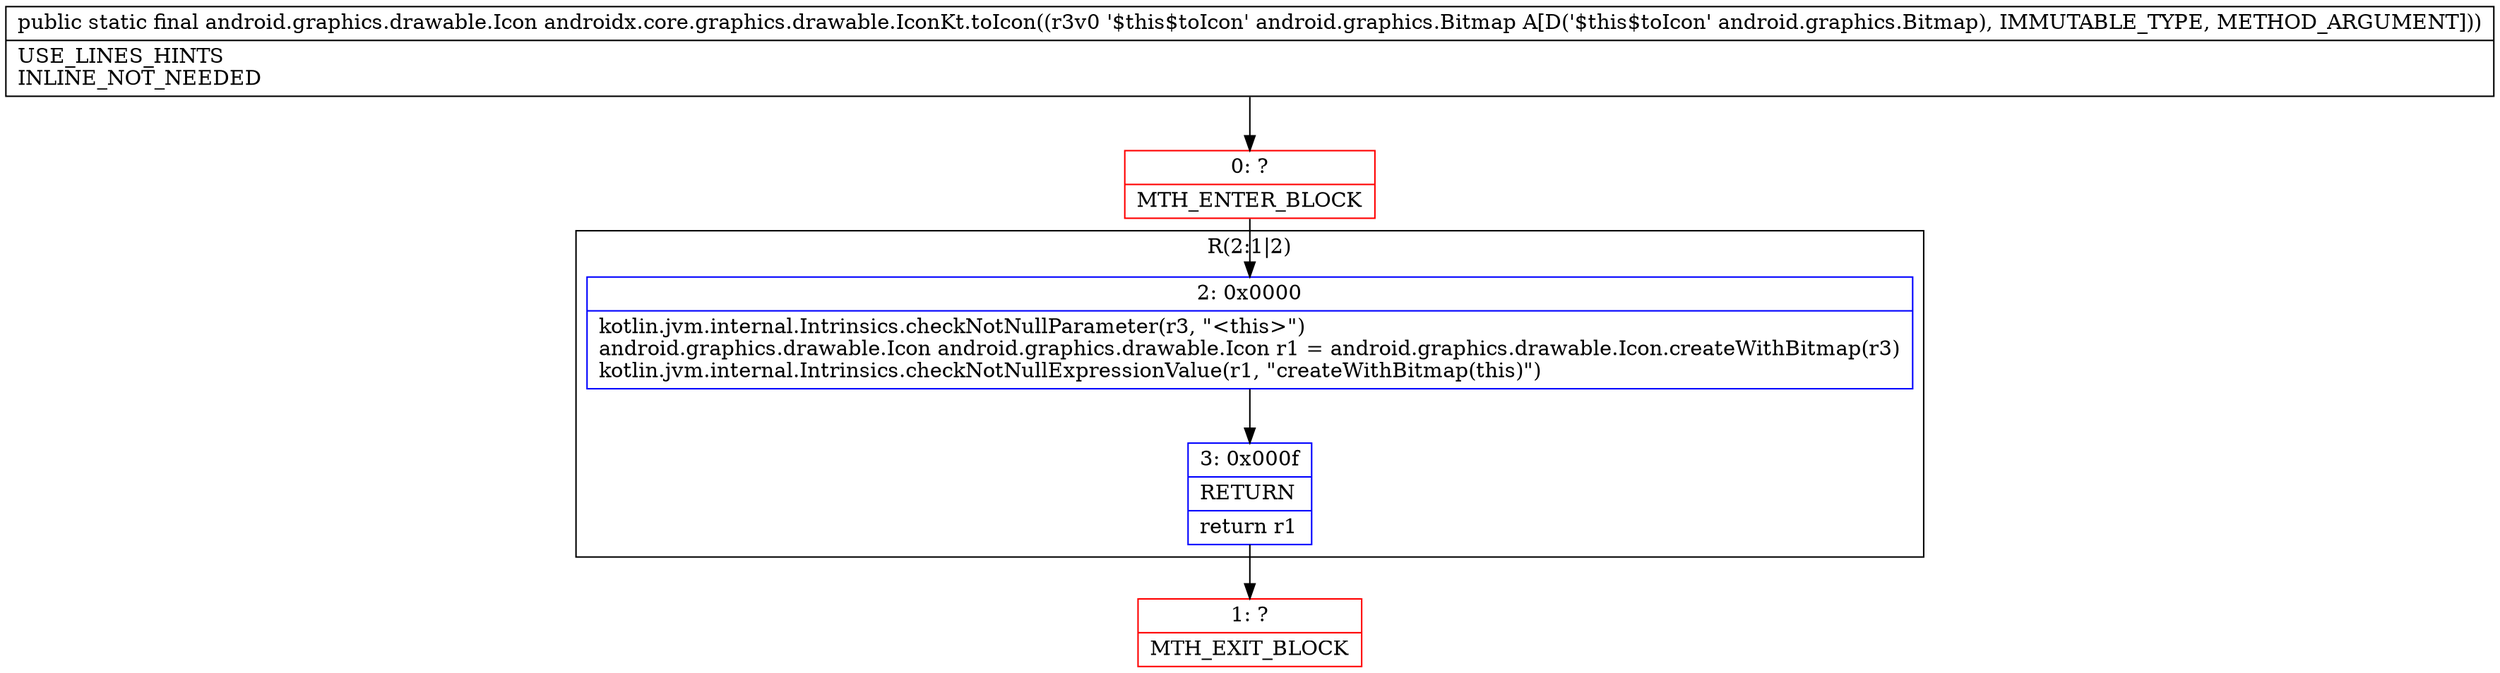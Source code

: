 digraph "CFG forandroidx.core.graphics.drawable.IconKt.toIcon(Landroid\/graphics\/Bitmap;)Landroid\/graphics\/drawable\/Icon;" {
subgraph cluster_Region_375530039 {
label = "R(2:1|2)";
node [shape=record,color=blue];
Node_2 [shape=record,label="{2\:\ 0x0000|kotlin.jvm.internal.Intrinsics.checkNotNullParameter(r3, \"\<this\>\")\landroid.graphics.drawable.Icon android.graphics.drawable.Icon r1 = android.graphics.drawable.Icon.createWithBitmap(r3)\lkotlin.jvm.internal.Intrinsics.checkNotNullExpressionValue(r1, \"createWithBitmap(this)\")\l}"];
Node_3 [shape=record,label="{3\:\ 0x000f|RETURN\l|return r1\l}"];
}
Node_0 [shape=record,color=red,label="{0\:\ ?|MTH_ENTER_BLOCK\l}"];
Node_1 [shape=record,color=red,label="{1\:\ ?|MTH_EXIT_BLOCK\l}"];
MethodNode[shape=record,label="{public static final android.graphics.drawable.Icon androidx.core.graphics.drawable.IconKt.toIcon((r3v0 '$this$toIcon' android.graphics.Bitmap A[D('$this$toIcon' android.graphics.Bitmap), IMMUTABLE_TYPE, METHOD_ARGUMENT]))  | USE_LINES_HINTS\lINLINE_NOT_NEEDED\l}"];
MethodNode -> Node_0;Node_2 -> Node_3;
Node_3 -> Node_1;
Node_0 -> Node_2;
}

